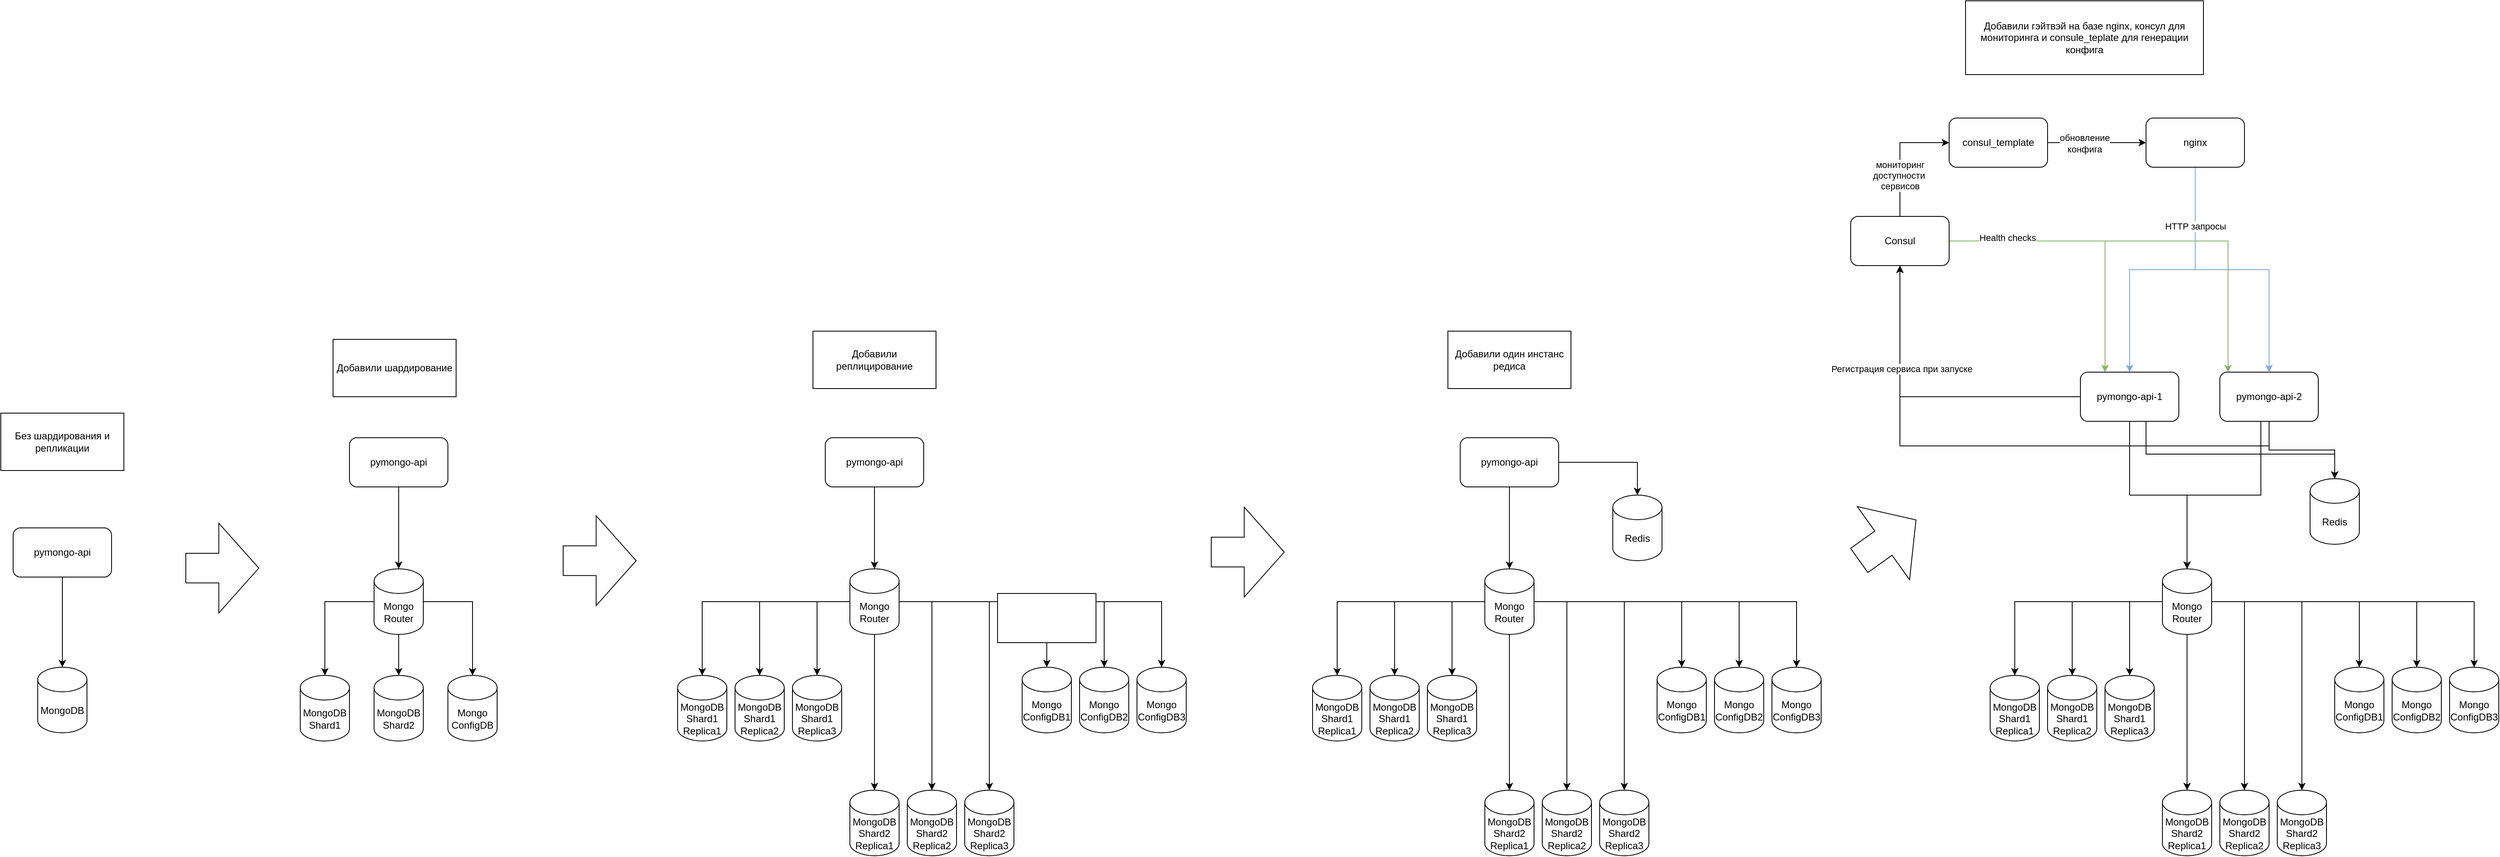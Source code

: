 <mxfile version="26.0.8">
  <diagram name="Page-1" id="-H_mtQnk-PTXWXPvYvuk">
    <mxGraphModel dx="2813" dy="1888" grid="1" gridSize="10" guides="1" tooltips="1" connect="1" arrows="1" fold="1" page="1" pageScale="1" pageWidth="1169" pageHeight="827" math="0" shadow="0">
      <root>
        <mxCell id="0" />
        <mxCell id="1" parent="0" />
        <mxCell id="zA23MoTUsTF4_91t8viU-2" value="MongoDB" style="shape=cylinder3;whiteSpace=wrap;html=1;boundedLbl=1;backgroundOutline=1;size=15;" parent="1" vertex="1">
          <mxGeometry x="200" y="310" width="60" height="80" as="geometry" />
        </mxCell>
        <mxCell id="zA23MoTUsTF4_91t8viU-3" value="pymongo-api" style="rounded=1;whiteSpace=wrap;html=1;" parent="1" vertex="1">
          <mxGeometry x="170" y="140" width="120" height="60" as="geometry" />
        </mxCell>
        <mxCell id="xMeISvJcliP3NUUVBC6i-1" style="edgeStyle=orthogonalEdgeStyle;rounded=0;orthogonalLoop=1;jettySize=auto;html=1;entryX=0.5;entryY=0;entryDx=0;entryDy=0;entryPerimeter=0;" edge="1" parent="1" source="zA23MoTUsTF4_91t8viU-3" target="zA23MoTUsTF4_91t8viU-2">
          <mxGeometry relative="1" as="geometry" />
        </mxCell>
        <mxCell id="xMeISvJcliP3NUUVBC6i-2" value="MongoDB&lt;div&gt;Shard1&lt;/div&gt;" style="shape=cylinder3;whiteSpace=wrap;html=1;boundedLbl=1;backgroundOutline=1;size=15;" vertex="1" parent="1">
          <mxGeometry x="520" y="320" width="60" height="80" as="geometry" />
        </mxCell>
        <mxCell id="xMeISvJcliP3NUUVBC6i-3" value="pymongo-api" style="rounded=1;whiteSpace=wrap;html=1;" vertex="1" parent="1">
          <mxGeometry x="580" y="30" width="120" height="60" as="geometry" />
        </mxCell>
        <mxCell id="xMeISvJcliP3NUUVBC6i-5" value="Mongo Router" style="shape=cylinder3;whiteSpace=wrap;html=1;boundedLbl=1;backgroundOutline=1;size=15;" vertex="1" parent="1">
          <mxGeometry x="610" y="190" width="60" height="80" as="geometry" />
        </mxCell>
        <mxCell id="xMeISvJcliP3NUUVBC6i-6" value="Mongo ConfigDB" style="shape=cylinder3;whiteSpace=wrap;html=1;boundedLbl=1;backgroundOutline=1;size=15;" vertex="1" parent="1">
          <mxGeometry x="700" y="320" width="60" height="80" as="geometry" />
        </mxCell>
        <mxCell id="xMeISvJcliP3NUUVBC6i-7" value="MongoDB&lt;div&gt;Shard2&lt;/div&gt;" style="shape=cylinder3;whiteSpace=wrap;html=1;boundedLbl=1;backgroundOutline=1;size=15;" vertex="1" parent="1">
          <mxGeometry x="610" y="320" width="60" height="80" as="geometry" />
        </mxCell>
        <mxCell id="xMeISvJcliP3NUUVBC6i-8" style="edgeStyle=orthogonalEdgeStyle;rounded=0;orthogonalLoop=1;jettySize=auto;html=1;entryX=0.5;entryY=0;entryDx=0;entryDy=0;entryPerimeter=0;" edge="1" parent="1" source="xMeISvJcliP3NUUVBC6i-5" target="xMeISvJcliP3NUUVBC6i-2">
          <mxGeometry relative="1" as="geometry" />
        </mxCell>
        <mxCell id="xMeISvJcliP3NUUVBC6i-9" style="edgeStyle=orthogonalEdgeStyle;rounded=0;orthogonalLoop=1;jettySize=auto;html=1;entryX=0.5;entryY=0;entryDx=0;entryDy=0;entryPerimeter=0;" edge="1" parent="1" source="xMeISvJcliP3NUUVBC6i-5" target="xMeISvJcliP3NUUVBC6i-7">
          <mxGeometry relative="1" as="geometry" />
        </mxCell>
        <mxCell id="xMeISvJcliP3NUUVBC6i-10" style="edgeStyle=orthogonalEdgeStyle;rounded=0;orthogonalLoop=1;jettySize=auto;html=1;entryX=0.5;entryY=0;entryDx=0;entryDy=0;entryPerimeter=0;" edge="1" parent="1" source="xMeISvJcliP3NUUVBC6i-5" target="xMeISvJcliP3NUUVBC6i-6">
          <mxGeometry relative="1" as="geometry" />
        </mxCell>
        <mxCell id="xMeISvJcliP3NUUVBC6i-11" style="edgeStyle=orthogonalEdgeStyle;rounded=0;orthogonalLoop=1;jettySize=auto;html=1;entryX=0.5;entryY=0;entryDx=0;entryDy=0;entryPerimeter=0;" edge="1" parent="1" source="xMeISvJcliP3NUUVBC6i-3" target="xMeISvJcliP3NUUVBC6i-5">
          <mxGeometry relative="1" as="geometry" />
        </mxCell>
        <mxCell id="xMeISvJcliP3NUUVBC6i-12" value="MongoDB&lt;div&gt;Shard1&lt;/div&gt;&lt;div&gt;Replica1&lt;/div&gt;" style="shape=cylinder3;whiteSpace=wrap;html=1;boundedLbl=1;backgroundOutline=1;size=15;" vertex="1" parent="1">
          <mxGeometry x="980" y="320" width="60" height="80" as="geometry" />
        </mxCell>
        <mxCell id="xMeISvJcliP3NUUVBC6i-13" value="pymongo-api" style="rounded=1;whiteSpace=wrap;html=1;" vertex="1" parent="1">
          <mxGeometry x="1160" y="30" width="120" height="60" as="geometry" />
        </mxCell>
        <mxCell id="xMeISvJcliP3NUUVBC6i-14" value="Mongo Router" style="shape=cylinder3;whiteSpace=wrap;html=1;boundedLbl=1;backgroundOutline=1;size=15;" vertex="1" parent="1">
          <mxGeometry x="1190" y="190" width="60" height="80" as="geometry" />
        </mxCell>
        <mxCell id="xMeISvJcliP3NUUVBC6i-15" value="Mongo ConfigDB1" style="shape=cylinder3;whiteSpace=wrap;html=1;boundedLbl=1;backgroundOutline=1;size=15;" vertex="1" parent="1">
          <mxGeometry x="1400" y="310" width="60" height="80" as="geometry" />
        </mxCell>
        <mxCell id="xMeISvJcliP3NUUVBC6i-16" value="MongoDB&lt;div&gt;Shard2&lt;/div&gt;&lt;div&gt;Replica1&lt;/div&gt;" style="shape=cylinder3;whiteSpace=wrap;html=1;boundedLbl=1;backgroundOutline=1;size=15;" vertex="1" parent="1">
          <mxGeometry x="1190" y="460" width="60" height="80" as="geometry" />
        </mxCell>
        <mxCell id="xMeISvJcliP3NUUVBC6i-17" style="edgeStyle=orthogonalEdgeStyle;rounded=0;orthogonalLoop=1;jettySize=auto;html=1;entryX=0.5;entryY=0;entryDx=0;entryDy=0;entryPerimeter=0;" edge="1" parent="1" source="xMeISvJcliP3NUUVBC6i-14" target="xMeISvJcliP3NUUVBC6i-12">
          <mxGeometry relative="1" as="geometry" />
        </mxCell>
        <mxCell id="xMeISvJcliP3NUUVBC6i-18" style="edgeStyle=orthogonalEdgeStyle;rounded=0;orthogonalLoop=1;jettySize=auto;html=1;entryX=0.5;entryY=0;entryDx=0;entryDy=0;entryPerimeter=0;" edge="1" parent="1" source="xMeISvJcliP3NUUVBC6i-14" target="xMeISvJcliP3NUUVBC6i-16">
          <mxGeometry relative="1" as="geometry" />
        </mxCell>
        <mxCell id="xMeISvJcliP3NUUVBC6i-19" style="edgeStyle=orthogonalEdgeStyle;rounded=0;orthogonalLoop=1;jettySize=auto;html=1;entryX=0.5;entryY=0;entryDx=0;entryDy=0;entryPerimeter=0;" edge="1" parent="1" source="xMeISvJcliP3NUUVBC6i-14" target="xMeISvJcliP3NUUVBC6i-15">
          <mxGeometry relative="1" as="geometry" />
        </mxCell>
        <mxCell id="xMeISvJcliP3NUUVBC6i-20" style="edgeStyle=orthogonalEdgeStyle;rounded=0;orthogonalLoop=1;jettySize=auto;html=1;entryX=0.5;entryY=0;entryDx=0;entryDy=0;entryPerimeter=0;" edge="1" parent="1" source="xMeISvJcliP3NUUVBC6i-13" target="xMeISvJcliP3NUUVBC6i-14">
          <mxGeometry relative="1" as="geometry" />
        </mxCell>
        <mxCell id="xMeISvJcliP3NUUVBC6i-21" value="Mongo ConfigDB2" style="shape=cylinder3;whiteSpace=wrap;html=1;boundedLbl=1;backgroundOutline=1;size=15;" vertex="1" parent="1">
          <mxGeometry x="1470" y="310" width="60" height="80" as="geometry" />
        </mxCell>
        <mxCell id="xMeISvJcliP3NUUVBC6i-22" value="Mongo ConfigDB3" style="shape=cylinder3;whiteSpace=wrap;html=1;boundedLbl=1;backgroundOutline=1;size=15;" vertex="1" parent="1">
          <mxGeometry x="1540" y="310" width="60" height="80" as="geometry" />
        </mxCell>
        <mxCell id="xMeISvJcliP3NUUVBC6i-23" style="edgeStyle=orthogonalEdgeStyle;rounded=0;orthogonalLoop=1;jettySize=auto;html=1;entryX=0.5;entryY=0;entryDx=0;entryDy=0;entryPerimeter=0;" edge="1" parent="1" source="xMeISvJcliP3NUUVBC6i-14" target="xMeISvJcliP3NUUVBC6i-21">
          <mxGeometry relative="1" as="geometry" />
        </mxCell>
        <mxCell id="xMeISvJcliP3NUUVBC6i-24" style="edgeStyle=orthogonalEdgeStyle;rounded=0;orthogonalLoop=1;jettySize=auto;html=1;entryX=0.5;entryY=0;entryDx=0;entryDy=0;entryPerimeter=0;" edge="1" parent="1" source="xMeISvJcliP3NUUVBC6i-14" target="xMeISvJcliP3NUUVBC6i-22">
          <mxGeometry relative="1" as="geometry" />
        </mxCell>
        <mxCell id="xMeISvJcliP3NUUVBC6i-25" value="MongoDB&lt;div&gt;Shard2&lt;/div&gt;&lt;div&gt;Replica2&lt;/div&gt;" style="shape=cylinder3;whiteSpace=wrap;html=1;boundedLbl=1;backgroundOutline=1;size=15;" vertex="1" parent="1">
          <mxGeometry x="1260" y="460" width="60" height="80" as="geometry" />
        </mxCell>
        <mxCell id="xMeISvJcliP3NUUVBC6i-26" value="MongoDB&lt;div&gt;Shard2&lt;/div&gt;&lt;div&gt;Replica3&lt;/div&gt;" style="shape=cylinder3;whiteSpace=wrap;html=1;boundedLbl=1;backgroundOutline=1;size=15;" vertex="1" parent="1">
          <mxGeometry x="1330" y="460" width="60" height="80" as="geometry" />
        </mxCell>
        <mxCell id="xMeISvJcliP3NUUVBC6i-27" style="edgeStyle=orthogonalEdgeStyle;rounded=0;orthogonalLoop=1;jettySize=auto;html=1;entryX=0.5;entryY=0;entryDx=0;entryDy=0;entryPerimeter=0;" edge="1" parent="1" source="xMeISvJcliP3NUUVBC6i-14" target="xMeISvJcliP3NUUVBC6i-25">
          <mxGeometry relative="1" as="geometry" />
        </mxCell>
        <mxCell id="xMeISvJcliP3NUUVBC6i-28" style="edgeStyle=orthogonalEdgeStyle;rounded=0;orthogonalLoop=1;jettySize=auto;html=1;entryX=0.5;entryY=0;entryDx=0;entryDy=0;entryPerimeter=0;" edge="1" parent="1" source="xMeISvJcliP3NUUVBC6i-14" target="xMeISvJcliP3NUUVBC6i-26">
          <mxGeometry relative="1" as="geometry" />
        </mxCell>
        <mxCell id="xMeISvJcliP3NUUVBC6i-29" value="MongoDB&lt;div&gt;Shard1&lt;/div&gt;&lt;div&gt;Replica2&lt;/div&gt;" style="shape=cylinder3;whiteSpace=wrap;html=1;boundedLbl=1;backgroundOutline=1;size=15;" vertex="1" parent="1">
          <mxGeometry x="1050" y="320" width="60" height="80" as="geometry" />
        </mxCell>
        <mxCell id="xMeISvJcliP3NUUVBC6i-30" value="MongoDB&lt;div&gt;Shard1&lt;/div&gt;&lt;div&gt;Replica3&lt;/div&gt;" style="shape=cylinder3;whiteSpace=wrap;html=1;boundedLbl=1;backgroundOutline=1;size=15;" vertex="1" parent="1">
          <mxGeometry x="1120" y="320" width="60" height="80" as="geometry" />
        </mxCell>
        <mxCell id="xMeISvJcliP3NUUVBC6i-33" style="edgeStyle=orthogonalEdgeStyle;rounded=0;orthogonalLoop=1;jettySize=auto;html=1;entryX=0.5;entryY=0;entryDx=0;entryDy=0;entryPerimeter=0;" edge="1" parent="1" source="xMeISvJcliP3NUUVBC6i-14" target="xMeISvJcliP3NUUVBC6i-29">
          <mxGeometry relative="1" as="geometry" />
        </mxCell>
        <mxCell id="xMeISvJcliP3NUUVBC6i-34" style="edgeStyle=orthogonalEdgeStyle;rounded=0;orthogonalLoop=1;jettySize=auto;html=1;entryX=0.5;entryY=0;entryDx=0;entryDy=0;entryPerimeter=0;" edge="1" parent="1" source="xMeISvJcliP3NUUVBC6i-14" target="xMeISvJcliP3NUUVBC6i-30">
          <mxGeometry relative="1" as="geometry" />
        </mxCell>
        <mxCell id="xMeISvJcliP3NUUVBC6i-35" value="MongoDB&lt;div&gt;Shard1&lt;/div&gt;&lt;div&gt;Replica1&lt;/div&gt;" style="shape=cylinder3;whiteSpace=wrap;html=1;boundedLbl=1;backgroundOutline=1;size=15;" vertex="1" parent="1">
          <mxGeometry x="1754" y="320" width="60" height="80" as="geometry" />
        </mxCell>
        <mxCell id="xMeISvJcliP3NUUVBC6i-36" value="pymongo-api" style="rounded=1;whiteSpace=wrap;html=1;" vertex="1" parent="1">
          <mxGeometry x="1934" y="30" width="120" height="60" as="geometry" />
        </mxCell>
        <mxCell id="xMeISvJcliP3NUUVBC6i-37" value="Mongo Router" style="shape=cylinder3;whiteSpace=wrap;html=1;boundedLbl=1;backgroundOutline=1;size=15;" vertex="1" parent="1">
          <mxGeometry x="1964" y="190" width="60" height="80" as="geometry" />
        </mxCell>
        <mxCell id="xMeISvJcliP3NUUVBC6i-38" value="Mongo ConfigDB1" style="shape=cylinder3;whiteSpace=wrap;html=1;boundedLbl=1;backgroundOutline=1;size=15;" vertex="1" parent="1">
          <mxGeometry x="2174" y="310" width="60" height="80" as="geometry" />
        </mxCell>
        <mxCell id="xMeISvJcliP3NUUVBC6i-39" value="MongoDB&lt;div&gt;Shard2&lt;/div&gt;&lt;div&gt;Replica1&lt;/div&gt;" style="shape=cylinder3;whiteSpace=wrap;html=1;boundedLbl=1;backgroundOutline=1;size=15;" vertex="1" parent="1">
          <mxGeometry x="1964" y="460" width="60" height="80" as="geometry" />
        </mxCell>
        <mxCell id="xMeISvJcliP3NUUVBC6i-40" style="edgeStyle=orthogonalEdgeStyle;rounded=0;orthogonalLoop=1;jettySize=auto;html=1;entryX=0.5;entryY=0;entryDx=0;entryDy=0;entryPerimeter=0;" edge="1" parent="1" source="xMeISvJcliP3NUUVBC6i-37" target="xMeISvJcliP3NUUVBC6i-35">
          <mxGeometry relative="1" as="geometry" />
        </mxCell>
        <mxCell id="xMeISvJcliP3NUUVBC6i-41" style="edgeStyle=orthogonalEdgeStyle;rounded=0;orthogonalLoop=1;jettySize=auto;html=1;entryX=0.5;entryY=0;entryDx=0;entryDy=0;entryPerimeter=0;" edge="1" parent="1" source="xMeISvJcliP3NUUVBC6i-37" target="xMeISvJcliP3NUUVBC6i-39">
          <mxGeometry relative="1" as="geometry" />
        </mxCell>
        <mxCell id="xMeISvJcliP3NUUVBC6i-42" style="edgeStyle=orthogonalEdgeStyle;rounded=0;orthogonalLoop=1;jettySize=auto;html=1;entryX=0.5;entryY=0;entryDx=0;entryDy=0;entryPerimeter=0;" edge="1" parent="1" source="xMeISvJcliP3NUUVBC6i-37" target="xMeISvJcliP3NUUVBC6i-38">
          <mxGeometry relative="1" as="geometry" />
        </mxCell>
        <mxCell id="xMeISvJcliP3NUUVBC6i-43" style="edgeStyle=orthogonalEdgeStyle;rounded=0;orthogonalLoop=1;jettySize=auto;html=1;entryX=0.5;entryY=0;entryDx=0;entryDy=0;entryPerimeter=0;" edge="1" parent="1" source="xMeISvJcliP3NUUVBC6i-36" target="xMeISvJcliP3NUUVBC6i-37">
          <mxGeometry relative="1" as="geometry" />
        </mxCell>
        <mxCell id="xMeISvJcliP3NUUVBC6i-44" value="Mongo ConfigDB2" style="shape=cylinder3;whiteSpace=wrap;html=1;boundedLbl=1;backgroundOutline=1;size=15;" vertex="1" parent="1">
          <mxGeometry x="2244" y="310" width="60" height="80" as="geometry" />
        </mxCell>
        <mxCell id="xMeISvJcliP3NUUVBC6i-45" value="Mongo ConfigDB3" style="shape=cylinder3;whiteSpace=wrap;html=1;boundedLbl=1;backgroundOutline=1;size=15;" vertex="1" parent="1">
          <mxGeometry x="2314" y="310" width="60" height="80" as="geometry" />
        </mxCell>
        <mxCell id="xMeISvJcliP3NUUVBC6i-46" style="edgeStyle=orthogonalEdgeStyle;rounded=0;orthogonalLoop=1;jettySize=auto;html=1;entryX=0.5;entryY=0;entryDx=0;entryDy=0;entryPerimeter=0;" edge="1" parent="1" source="xMeISvJcliP3NUUVBC6i-37" target="xMeISvJcliP3NUUVBC6i-44">
          <mxGeometry relative="1" as="geometry" />
        </mxCell>
        <mxCell id="xMeISvJcliP3NUUVBC6i-47" style="edgeStyle=orthogonalEdgeStyle;rounded=0;orthogonalLoop=1;jettySize=auto;html=1;entryX=0.5;entryY=0;entryDx=0;entryDy=0;entryPerimeter=0;" edge="1" parent="1" source="xMeISvJcliP3NUUVBC6i-37" target="xMeISvJcliP3NUUVBC6i-45">
          <mxGeometry relative="1" as="geometry" />
        </mxCell>
        <mxCell id="xMeISvJcliP3NUUVBC6i-48" value="MongoDB&lt;div&gt;Shard2&lt;/div&gt;&lt;div&gt;Replica2&lt;/div&gt;" style="shape=cylinder3;whiteSpace=wrap;html=1;boundedLbl=1;backgroundOutline=1;size=15;" vertex="1" parent="1">
          <mxGeometry x="2034" y="460" width="60" height="80" as="geometry" />
        </mxCell>
        <mxCell id="xMeISvJcliP3NUUVBC6i-49" value="MongoDB&lt;div&gt;Shard2&lt;/div&gt;&lt;div&gt;Replica3&lt;/div&gt;" style="shape=cylinder3;whiteSpace=wrap;html=1;boundedLbl=1;backgroundOutline=1;size=15;" vertex="1" parent="1">
          <mxGeometry x="2104" y="460" width="60" height="80" as="geometry" />
        </mxCell>
        <mxCell id="xMeISvJcliP3NUUVBC6i-50" style="edgeStyle=orthogonalEdgeStyle;rounded=0;orthogonalLoop=1;jettySize=auto;html=1;entryX=0.5;entryY=0;entryDx=0;entryDy=0;entryPerimeter=0;" edge="1" parent="1" source="xMeISvJcliP3NUUVBC6i-37" target="xMeISvJcliP3NUUVBC6i-48">
          <mxGeometry relative="1" as="geometry" />
        </mxCell>
        <mxCell id="xMeISvJcliP3NUUVBC6i-51" style="edgeStyle=orthogonalEdgeStyle;rounded=0;orthogonalLoop=1;jettySize=auto;html=1;entryX=0.5;entryY=0;entryDx=0;entryDy=0;entryPerimeter=0;" edge="1" parent="1" source="xMeISvJcliP3NUUVBC6i-37" target="xMeISvJcliP3NUUVBC6i-49">
          <mxGeometry relative="1" as="geometry" />
        </mxCell>
        <mxCell id="xMeISvJcliP3NUUVBC6i-52" value="MongoDB&lt;div&gt;Shard1&lt;/div&gt;&lt;div&gt;Replica2&lt;/div&gt;" style="shape=cylinder3;whiteSpace=wrap;html=1;boundedLbl=1;backgroundOutline=1;size=15;" vertex="1" parent="1">
          <mxGeometry x="1824" y="320" width="60" height="80" as="geometry" />
        </mxCell>
        <mxCell id="xMeISvJcliP3NUUVBC6i-53" value="MongoDB&lt;div&gt;Shard1&lt;/div&gt;&lt;div&gt;Replica3&lt;/div&gt;" style="shape=cylinder3;whiteSpace=wrap;html=1;boundedLbl=1;backgroundOutline=1;size=15;" vertex="1" parent="1">
          <mxGeometry x="1894" y="320" width="60" height="80" as="geometry" />
        </mxCell>
        <mxCell id="xMeISvJcliP3NUUVBC6i-54" style="edgeStyle=orthogonalEdgeStyle;rounded=0;orthogonalLoop=1;jettySize=auto;html=1;entryX=0.5;entryY=0;entryDx=0;entryDy=0;entryPerimeter=0;" edge="1" parent="1" source="xMeISvJcliP3NUUVBC6i-37" target="xMeISvJcliP3NUUVBC6i-52">
          <mxGeometry relative="1" as="geometry" />
        </mxCell>
        <mxCell id="xMeISvJcliP3NUUVBC6i-55" style="edgeStyle=orthogonalEdgeStyle;rounded=0;orthogonalLoop=1;jettySize=auto;html=1;entryX=0.5;entryY=0;entryDx=0;entryDy=0;entryPerimeter=0;" edge="1" parent="1" source="xMeISvJcliP3NUUVBC6i-37" target="xMeISvJcliP3NUUVBC6i-53">
          <mxGeometry relative="1" as="geometry" />
        </mxCell>
        <mxCell id="xMeISvJcliP3NUUVBC6i-57" value="Redis" style="shape=cylinder3;whiteSpace=wrap;html=1;boundedLbl=1;backgroundOutline=1;size=15;" vertex="1" parent="1">
          <mxGeometry x="2120" y="100" width="60" height="80" as="geometry" />
        </mxCell>
        <mxCell id="xMeISvJcliP3NUUVBC6i-58" style="edgeStyle=orthogonalEdgeStyle;rounded=0;orthogonalLoop=1;jettySize=auto;html=1;entryX=0.5;entryY=0;entryDx=0;entryDy=0;entryPerimeter=0;" edge="1" parent="1" source="xMeISvJcliP3NUUVBC6i-36" target="xMeISvJcliP3NUUVBC6i-57">
          <mxGeometry relative="1" as="geometry" />
        </mxCell>
        <mxCell id="xMeISvJcliP3NUUVBC6i-59" value="MongoDB&lt;div&gt;Shard1&lt;/div&gt;&lt;div&gt;Replica1&lt;/div&gt;" style="shape=cylinder3;whiteSpace=wrap;html=1;boundedLbl=1;backgroundOutline=1;size=15;" vertex="1" parent="1">
          <mxGeometry x="2580" y="320" width="60" height="80" as="geometry" />
        </mxCell>
        <mxCell id="xMeISvJcliP3NUUVBC6i-91" style="edgeStyle=orthogonalEdgeStyle;rounded=0;orthogonalLoop=1;jettySize=auto;html=1;entryX=0.5;entryY=1;entryDx=0;entryDy=0;" edge="1" parent="1" source="xMeISvJcliP3NUUVBC6i-60" target="xMeISvJcliP3NUUVBC6i-90">
          <mxGeometry relative="1" as="geometry" />
        </mxCell>
        <mxCell id="xMeISvJcliP3NUUVBC6i-60" value="pymongo-api-1" style="rounded=1;whiteSpace=wrap;html=1;" vertex="1" parent="1">
          <mxGeometry x="2690" y="-50" width="120" height="60" as="geometry" />
        </mxCell>
        <mxCell id="xMeISvJcliP3NUUVBC6i-61" value="Mongo Router" style="shape=cylinder3;whiteSpace=wrap;html=1;boundedLbl=1;backgroundOutline=1;size=15;" vertex="1" parent="1">
          <mxGeometry x="2790" y="190" width="60" height="80" as="geometry" />
        </mxCell>
        <mxCell id="xMeISvJcliP3NUUVBC6i-62" value="Mongo ConfigDB1" style="shape=cylinder3;whiteSpace=wrap;html=1;boundedLbl=1;backgroundOutline=1;size=15;" vertex="1" parent="1">
          <mxGeometry x="3000" y="310" width="60" height="80" as="geometry" />
        </mxCell>
        <mxCell id="xMeISvJcliP3NUUVBC6i-63" value="MongoDB&lt;div&gt;Shard2&lt;/div&gt;&lt;div&gt;Replica1&lt;/div&gt;" style="shape=cylinder3;whiteSpace=wrap;html=1;boundedLbl=1;backgroundOutline=1;size=15;" vertex="1" parent="1">
          <mxGeometry x="2790" y="460" width="60" height="80" as="geometry" />
        </mxCell>
        <mxCell id="xMeISvJcliP3NUUVBC6i-64" style="edgeStyle=orthogonalEdgeStyle;rounded=0;orthogonalLoop=1;jettySize=auto;html=1;entryX=0.5;entryY=0;entryDx=0;entryDy=0;entryPerimeter=0;" edge="1" source="xMeISvJcliP3NUUVBC6i-61" target="xMeISvJcliP3NUUVBC6i-59" parent="1">
          <mxGeometry relative="1" as="geometry" />
        </mxCell>
        <mxCell id="xMeISvJcliP3NUUVBC6i-65" style="edgeStyle=orthogonalEdgeStyle;rounded=0;orthogonalLoop=1;jettySize=auto;html=1;entryX=0.5;entryY=0;entryDx=0;entryDy=0;entryPerimeter=0;" edge="1" source="xMeISvJcliP3NUUVBC6i-61" target="xMeISvJcliP3NUUVBC6i-63" parent="1">
          <mxGeometry relative="1" as="geometry" />
        </mxCell>
        <mxCell id="xMeISvJcliP3NUUVBC6i-66" style="edgeStyle=orthogonalEdgeStyle;rounded=0;orthogonalLoop=1;jettySize=auto;html=1;entryX=0.5;entryY=0;entryDx=0;entryDy=0;entryPerimeter=0;" edge="1" source="xMeISvJcliP3NUUVBC6i-61" target="xMeISvJcliP3NUUVBC6i-62" parent="1">
          <mxGeometry relative="1" as="geometry" />
        </mxCell>
        <mxCell id="xMeISvJcliP3NUUVBC6i-67" style="edgeStyle=orthogonalEdgeStyle;rounded=0;orthogonalLoop=1;jettySize=auto;html=1;entryX=0.5;entryY=0;entryDx=0;entryDy=0;entryPerimeter=0;" edge="1" source="xMeISvJcliP3NUUVBC6i-60" target="xMeISvJcliP3NUUVBC6i-61" parent="1">
          <mxGeometry relative="1" as="geometry" />
        </mxCell>
        <mxCell id="xMeISvJcliP3NUUVBC6i-68" value="Mongo ConfigDB2" style="shape=cylinder3;whiteSpace=wrap;html=1;boundedLbl=1;backgroundOutline=1;size=15;" vertex="1" parent="1">
          <mxGeometry x="3070" y="310" width="60" height="80" as="geometry" />
        </mxCell>
        <mxCell id="xMeISvJcliP3NUUVBC6i-69" value="Mongo ConfigDB3" style="shape=cylinder3;whiteSpace=wrap;html=1;boundedLbl=1;backgroundOutline=1;size=15;" vertex="1" parent="1">
          <mxGeometry x="3140" y="310" width="60" height="80" as="geometry" />
        </mxCell>
        <mxCell id="xMeISvJcliP3NUUVBC6i-70" style="edgeStyle=orthogonalEdgeStyle;rounded=0;orthogonalLoop=1;jettySize=auto;html=1;entryX=0.5;entryY=0;entryDx=0;entryDy=0;entryPerimeter=0;" edge="1" source="xMeISvJcliP3NUUVBC6i-61" target="xMeISvJcliP3NUUVBC6i-68" parent="1">
          <mxGeometry relative="1" as="geometry" />
        </mxCell>
        <mxCell id="xMeISvJcliP3NUUVBC6i-71" style="edgeStyle=orthogonalEdgeStyle;rounded=0;orthogonalLoop=1;jettySize=auto;html=1;entryX=0.5;entryY=0;entryDx=0;entryDy=0;entryPerimeter=0;" edge="1" source="xMeISvJcliP3NUUVBC6i-61" target="xMeISvJcliP3NUUVBC6i-69" parent="1">
          <mxGeometry relative="1" as="geometry" />
        </mxCell>
        <mxCell id="xMeISvJcliP3NUUVBC6i-72" value="MongoDB&lt;div&gt;Shard2&lt;/div&gt;&lt;div&gt;Replica2&lt;/div&gt;" style="shape=cylinder3;whiteSpace=wrap;html=1;boundedLbl=1;backgroundOutline=1;size=15;" vertex="1" parent="1">
          <mxGeometry x="2860" y="460" width="60" height="80" as="geometry" />
        </mxCell>
        <mxCell id="xMeISvJcliP3NUUVBC6i-73" value="MongoDB&lt;div&gt;Shard2&lt;/div&gt;&lt;div&gt;Replica3&lt;/div&gt;" style="shape=cylinder3;whiteSpace=wrap;html=1;boundedLbl=1;backgroundOutline=1;size=15;" vertex="1" parent="1">
          <mxGeometry x="2930" y="460" width="60" height="80" as="geometry" />
        </mxCell>
        <mxCell id="xMeISvJcliP3NUUVBC6i-74" style="edgeStyle=orthogonalEdgeStyle;rounded=0;orthogonalLoop=1;jettySize=auto;html=1;entryX=0.5;entryY=0;entryDx=0;entryDy=0;entryPerimeter=0;" edge="1" source="xMeISvJcliP3NUUVBC6i-61" target="xMeISvJcliP3NUUVBC6i-72" parent="1">
          <mxGeometry relative="1" as="geometry" />
        </mxCell>
        <mxCell id="xMeISvJcliP3NUUVBC6i-75" style="edgeStyle=orthogonalEdgeStyle;rounded=0;orthogonalLoop=1;jettySize=auto;html=1;entryX=0.5;entryY=0;entryDx=0;entryDy=0;entryPerimeter=0;" edge="1" source="xMeISvJcliP3NUUVBC6i-61" target="xMeISvJcliP3NUUVBC6i-73" parent="1">
          <mxGeometry relative="1" as="geometry" />
        </mxCell>
        <mxCell id="xMeISvJcliP3NUUVBC6i-76" value="MongoDB&lt;div&gt;Shard1&lt;/div&gt;&lt;div&gt;Replica2&lt;/div&gt;" style="shape=cylinder3;whiteSpace=wrap;html=1;boundedLbl=1;backgroundOutline=1;size=15;" vertex="1" parent="1">
          <mxGeometry x="2650" y="320" width="60" height="80" as="geometry" />
        </mxCell>
        <mxCell id="xMeISvJcliP3NUUVBC6i-77" value="MongoDB&lt;div&gt;Shard1&lt;/div&gt;&lt;div&gt;Replica3&lt;/div&gt;" style="shape=cylinder3;whiteSpace=wrap;html=1;boundedLbl=1;backgroundOutline=1;size=15;" vertex="1" parent="1">
          <mxGeometry x="2720" y="320" width="60" height="80" as="geometry" />
        </mxCell>
        <mxCell id="xMeISvJcliP3NUUVBC6i-78" style="edgeStyle=orthogonalEdgeStyle;rounded=0;orthogonalLoop=1;jettySize=auto;html=1;entryX=0.5;entryY=0;entryDx=0;entryDy=0;entryPerimeter=0;" edge="1" source="xMeISvJcliP3NUUVBC6i-61" target="xMeISvJcliP3NUUVBC6i-76" parent="1">
          <mxGeometry relative="1" as="geometry" />
        </mxCell>
        <mxCell id="xMeISvJcliP3NUUVBC6i-79" style="edgeStyle=orthogonalEdgeStyle;rounded=0;orthogonalLoop=1;jettySize=auto;html=1;entryX=0.5;entryY=0;entryDx=0;entryDy=0;entryPerimeter=0;" edge="1" source="xMeISvJcliP3NUUVBC6i-61" target="xMeISvJcliP3NUUVBC6i-77" parent="1">
          <mxGeometry relative="1" as="geometry" />
        </mxCell>
        <mxCell id="xMeISvJcliP3NUUVBC6i-80" value="Redis" style="shape=cylinder3;whiteSpace=wrap;html=1;boundedLbl=1;backgroundOutline=1;size=15;" vertex="1" parent="1">
          <mxGeometry x="2970" y="80" width="60" height="80" as="geometry" />
        </mxCell>
        <mxCell id="xMeISvJcliP3NUUVBC6i-92" style="edgeStyle=orthogonalEdgeStyle;rounded=0;orthogonalLoop=1;jettySize=auto;html=1;entryX=0.5;entryY=1;entryDx=0;entryDy=0;" edge="1" parent="1" source="xMeISvJcliP3NUUVBC6i-82" target="xMeISvJcliP3NUUVBC6i-90">
          <mxGeometry relative="1" as="geometry">
            <Array as="points">
              <mxPoint x="2920" y="40" />
              <mxPoint x="2470" y="40" />
            </Array>
          </mxGeometry>
        </mxCell>
        <mxCell id="xMeISvJcliP3NUUVBC6i-93" value="Регистрация сервиса при запуске" style="edgeLabel;html=1;align=center;verticalAlign=middle;resizable=0;points=[];" vertex="1" connectable="0" parent="xMeISvJcliP3NUUVBC6i-92">
          <mxGeometry x="0.642" y="-2" relative="1" as="geometry">
            <mxPoint as="offset" />
          </mxGeometry>
        </mxCell>
        <mxCell id="xMeISvJcliP3NUUVBC6i-82" value="pymongo-api-2" style="rounded=1;whiteSpace=wrap;html=1;" vertex="1" parent="1">
          <mxGeometry x="2860" y="-50" width="120" height="60" as="geometry" />
        </mxCell>
        <mxCell id="xMeISvJcliP3NUUVBC6i-83" style="edgeStyle=orthogonalEdgeStyle;rounded=0;orthogonalLoop=1;jettySize=auto;html=1;entryX=0.5;entryY=0;entryDx=0;entryDy=0;entryPerimeter=0;" edge="1" parent="1" source="xMeISvJcliP3NUUVBC6i-82" target="xMeISvJcliP3NUUVBC6i-61">
          <mxGeometry relative="1" as="geometry">
            <Array as="points">
              <mxPoint x="2910" y="100" />
              <mxPoint x="2820" y="100" />
            </Array>
          </mxGeometry>
        </mxCell>
        <mxCell id="xMeISvJcliP3NUUVBC6i-84" style="edgeStyle=orthogonalEdgeStyle;rounded=0;orthogonalLoop=1;jettySize=auto;html=1;entryX=0.5;entryY=0;entryDx=0;entryDy=0;entryPerimeter=0;" edge="1" parent="1" source="xMeISvJcliP3NUUVBC6i-60" target="xMeISvJcliP3NUUVBC6i-80">
          <mxGeometry relative="1" as="geometry">
            <Array as="points">
              <mxPoint x="2770" y="50" />
              <mxPoint x="3000" y="50" />
            </Array>
          </mxGeometry>
        </mxCell>
        <mxCell id="xMeISvJcliP3NUUVBC6i-85" style="edgeStyle=orthogonalEdgeStyle;rounded=0;orthogonalLoop=1;jettySize=auto;html=1;entryX=0.5;entryY=0;entryDx=0;entryDy=0;entryPerimeter=0;" edge="1" parent="1" source="xMeISvJcliP3NUUVBC6i-82" target="xMeISvJcliP3NUUVBC6i-80">
          <mxGeometry relative="1" as="geometry" />
        </mxCell>
        <mxCell id="xMeISvJcliP3NUUVBC6i-87" style="edgeStyle=orthogonalEdgeStyle;rounded=0;orthogonalLoop=1;jettySize=auto;html=1;entryX=0.5;entryY=0;entryDx=0;entryDy=0;strokeColor=#7EA6E0;" edge="1" parent="1" source="xMeISvJcliP3NUUVBC6i-86" target="xMeISvJcliP3NUUVBC6i-60">
          <mxGeometry relative="1" as="geometry" />
        </mxCell>
        <mxCell id="xMeISvJcliP3NUUVBC6i-88" style="edgeStyle=orthogonalEdgeStyle;rounded=0;orthogonalLoop=1;jettySize=auto;html=1;entryX=0.5;entryY=0;entryDx=0;entryDy=0;strokeColor=#7EA6E0;" edge="1" parent="1" source="xMeISvJcliP3NUUVBC6i-86" target="xMeISvJcliP3NUUVBC6i-82">
          <mxGeometry relative="1" as="geometry" />
        </mxCell>
        <mxCell id="xMeISvJcliP3NUUVBC6i-89" value="HTTP запросы" style="edgeLabel;html=1;align=center;verticalAlign=middle;resizable=0;points=[];" vertex="1" connectable="0" parent="xMeISvJcliP3NUUVBC6i-88">
          <mxGeometry x="-0.473" relative="1" as="geometry">
            <mxPoint y="-18" as="offset" />
          </mxGeometry>
        </mxCell>
        <mxCell id="xMeISvJcliP3NUUVBC6i-86" value="nginx" style="rounded=1;whiteSpace=wrap;html=1;" vertex="1" parent="1">
          <mxGeometry x="2770" y="-360" width="120" height="60" as="geometry" />
        </mxCell>
        <mxCell id="xMeISvJcliP3NUUVBC6i-96" style="edgeStyle=orthogonalEdgeStyle;rounded=0;orthogonalLoop=1;jettySize=auto;html=1;fillColor=#d5e8d4;strokeColor=#82b366;" edge="1" parent="1" source="xMeISvJcliP3NUUVBC6i-90" target="xMeISvJcliP3NUUVBC6i-60">
          <mxGeometry relative="1" as="geometry">
            <Array as="points">
              <mxPoint x="2720" y="-210" />
            </Array>
          </mxGeometry>
        </mxCell>
        <mxCell id="xMeISvJcliP3NUUVBC6i-97" style="edgeStyle=orthogonalEdgeStyle;rounded=0;orthogonalLoop=1;jettySize=auto;html=1;fillColor=#d5e8d4;strokeColor=#82b366;" edge="1" parent="1" source="xMeISvJcliP3NUUVBC6i-90" target="xMeISvJcliP3NUUVBC6i-82">
          <mxGeometry relative="1" as="geometry">
            <Array as="points">
              <mxPoint x="2870" y="-210" />
            </Array>
          </mxGeometry>
        </mxCell>
        <mxCell id="xMeISvJcliP3NUUVBC6i-98" value="Health checks" style="edgeLabel;html=1;align=center;verticalAlign=middle;resizable=0;points=[];" vertex="1" connectable="0" parent="xMeISvJcliP3NUUVBC6i-97">
          <mxGeometry x="-0.716" y="4" relative="1" as="geometry">
            <mxPoint as="offset" />
          </mxGeometry>
        </mxCell>
        <mxCell id="xMeISvJcliP3NUUVBC6i-102" style="edgeStyle=orthogonalEdgeStyle;rounded=0;orthogonalLoop=1;jettySize=auto;html=1;entryX=0;entryY=0.5;entryDx=0;entryDy=0;" edge="1" parent="1" source="xMeISvJcliP3NUUVBC6i-90" target="xMeISvJcliP3NUUVBC6i-99">
          <mxGeometry relative="1" as="geometry" />
        </mxCell>
        <mxCell id="xMeISvJcliP3NUUVBC6i-103" value="мониторинг&lt;div&gt;доступности&amp;nbsp;&lt;/div&gt;&lt;div&gt;сервисов&lt;/div&gt;" style="edgeLabel;html=1;align=center;verticalAlign=middle;resizable=0;points=[];" vertex="1" connectable="0" parent="xMeISvJcliP3NUUVBC6i-102">
          <mxGeometry x="-0.093" relative="1" as="geometry">
            <mxPoint y="18" as="offset" />
          </mxGeometry>
        </mxCell>
        <mxCell id="xMeISvJcliP3NUUVBC6i-90" value="Consul" style="rounded=1;whiteSpace=wrap;html=1;" vertex="1" parent="1">
          <mxGeometry x="2410" y="-240" width="120" height="60" as="geometry" />
        </mxCell>
        <mxCell id="xMeISvJcliP3NUUVBC6i-100" style="edgeStyle=orthogonalEdgeStyle;rounded=0;orthogonalLoop=1;jettySize=auto;html=1;entryX=0;entryY=0.5;entryDx=0;entryDy=0;" edge="1" parent="1" source="xMeISvJcliP3NUUVBC6i-99" target="xMeISvJcliP3NUUVBC6i-86">
          <mxGeometry relative="1" as="geometry" />
        </mxCell>
        <mxCell id="xMeISvJcliP3NUUVBC6i-101" value="обновление&lt;div&gt;конфига&lt;/div&gt;" style="edgeLabel;html=1;align=center;verticalAlign=middle;resizable=0;points=[];" vertex="1" connectable="0" parent="xMeISvJcliP3NUUVBC6i-100">
          <mxGeometry x="-0.25" y="-1" relative="1" as="geometry">
            <mxPoint as="offset" />
          </mxGeometry>
        </mxCell>
        <mxCell id="xMeISvJcliP3NUUVBC6i-99" value="consul_template" style="rounded=1;whiteSpace=wrap;html=1;" vertex="1" parent="1">
          <mxGeometry x="2530" y="-360" width="120" height="60" as="geometry" />
        </mxCell>
        <mxCell id="xMeISvJcliP3NUUVBC6i-104" value="" style="rounded=0;whiteSpace=wrap;html=1;" vertex="1" parent="1">
          <mxGeometry x="1370" y="220" width="120" height="60" as="geometry" />
        </mxCell>
        <mxCell id="xMeISvJcliP3NUUVBC6i-105" value="" style="rounded=0;whiteSpace=wrap;html=1;" vertex="1" parent="1">
          <mxGeometry x="1370" y="220" width="120" height="60" as="geometry" />
        </mxCell>
        <mxCell id="xMeISvJcliP3NUUVBC6i-106" value="Без шардирования и репликации" style="rounded=0;whiteSpace=wrap;html=1;" vertex="1" parent="1">
          <mxGeometry x="155" width="150" height="70" as="geometry" />
        </mxCell>
        <mxCell id="xMeISvJcliP3NUUVBC6i-107" value="Добавили шардирование" style="rounded=0;whiteSpace=wrap;html=1;" vertex="1" parent="1">
          <mxGeometry x="560" y="-90" width="150" height="70" as="geometry" />
        </mxCell>
        <mxCell id="xMeISvJcliP3NUUVBC6i-108" value="Добавили реплицирование" style="rounded=0;whiteSpace=wrap;html=1;" vertex="1" parent="1">
          <mxGeometry x="1145" y="-100" width="150" height="70" as="geometry" />
        </mxCell>
        <mxCell id="xMeISvJcliP3NUUVBC6i-109" value="Добавили один инстанс редиса" style="rounded=0;whiteSpace=wrap;html=1;" vertex="1" parent="1">
          <mxGeometry x="1919" y="-100" width="150" height="70" as="geometry" />
        </mxCell>
        <mxCell id="xMeISvJcliP3NUUVBC6i-110" value="Добавили гэйтвэй на базе nginx, консул для мониторинга и consule_teplate для генерации конфига" style="rounded=0;whiteSpace=wrap;html=1;" vertex="1" parent="1">
          <mxGeometry x="2550" y="-503" width="290" height="90" as="geometry" />
        </mxCell>
        <mxCell id="xMeISvJcliP3NUUVBC6i-112" value="" style="shape=flexArrow;endArrow=classic;html=1;rounded=0;endWidth=72.381;endSize=15.924;width=36.19;" edge="1" parent="1">
          <mxGeometry width="50" height="50" relative="1" as="geometry">
            <mxPoint x="380" y="189.05" as="sourcePoint" />
            <mxPoint x="470" y="189.05" as="targetPoint" />
          </mxGeometry>
        </mxCell>
        <mxCell id="xMeISvJcliP3NUUVBC6i-113" value="" style="shape=flexArrow;endArrow=classic;html=1;rounded=0;endWidth=72.381;endSize=15.924;width=36.19;" edge="1" parent="1">
          <mxGeometry width="50" height="50" relative="1" as="geometry">
            <mxPoint x="840" y="180" as="sourcePoint" />
            <mxPoint x="930" y="180" as="targetPoint" />
          </mxGeometry>
        </mxCell>
        <mxCell id="xMeISvJcliP3NUUVBC6i-114" value="" style="shape=flexArrow;endArrow=classic;html=1;rounded=0;endWidth=72.381;endSize=15.924;width=36.19;" edge="1" parent="1">
          <mxGeometry width="50" height="50" relative="1" as="geometry">
            <mxPoint x="1630" y="169.52" as="sourcePoint" />
            <mxPoint x="1720" y="169.52" as="targetPoint" />
          </mxGeometry>
        </mxCell>
        <mxCell id="xMeISvJcliP3NUUVBC6i-115" value="" style="shape=flexArrow;endArrow=classic;html=1;rounded=0;endWidth=72.381;endSize=15.924;width=36.19;" edge="1" parent="1">
          <mxGeometry width="50" height="50" relative="1" as="geometry">
            <mxPoint x="2420" y="180" as="sourcePoint" />
            <mxPoint x="2490" y="130" as="targetPoint" />
          </mxGeometry>
        </mxCell>
      </root>
    </mxGraphModel>
  </diagram>
</mxfile>
